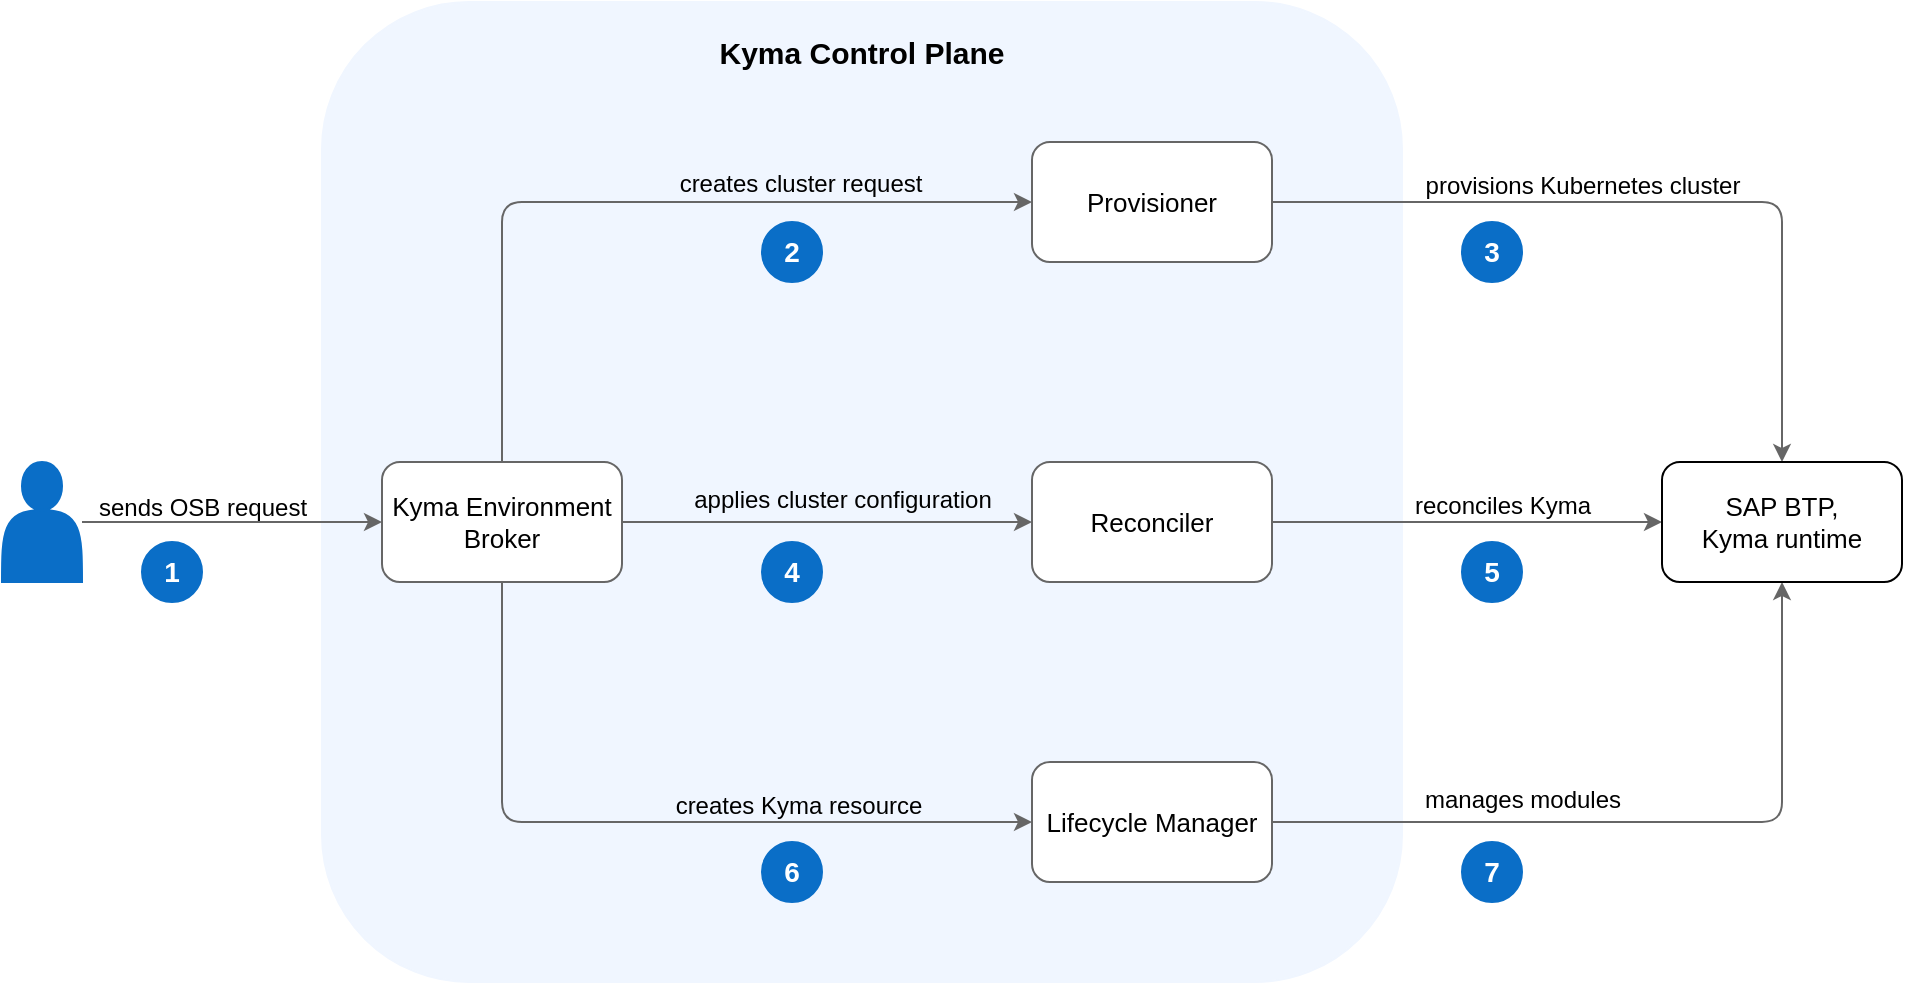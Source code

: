 <mxfile version="21.6.8" type="device">
  <diagram id="ZGsqVFqlMtBjAnkGU3Om" name="Page-1">
    <mxGraphModel dx="1890" dy="802" grid="1" gridSize="10" guides="1" tooltips="1" connect="1" arrows="1" fold="1" page="1" pageScale="1" pageWidth="827" pageHeight="1169" math="0" shadow="0">
      <root>
        <mxCell id="0" />
        <mxCell id="1" parent="0" />
        <mxCell id="S4Y8JMquZLXTr6qlEGW4-5" value="" style="rounded=1;whiteSpace=wrap;html=1;align=left;fillColor=#f0f6ff;strokeColor=#f0f6ff;verticalAlign=bottom;" parent="1" vertex="1">
          <mxGeometry x="20" y="60" width="540" height="490" as="geometry" />
        </mxCell>
        <mxCell id="S4Y8JMquZLXTr6qlEGW4-6" value="&lt;font style=&quot;font-size: 15px;&quot;&gt;&lt;b&gt;Kyma Control Plane&lt;/b&gt;&lt;/font&gt;" style="text;html=1;strokeColor=none;fillColor=none;align=center;verticalAlign=middle;whiteSpace=wrap;rounded=0;fontSize=19;labelPosition=center;verticalLabelPosition=middle;" parent="1" vertex="1">
          <mxGeometry x="200" y="70" width="180" height="30" as="geometry" />
        </mxCell>
        <mxCell id="-fF3yJ7clYEyhTMX5PpK-15" style="edgeStyle=orthogonalEdgeStyle;rounded=1;orthogonalLoop=1;jettySize=auto;html=1;entryX=0;entryY=0.5;entryDx=0;entryDy=0;strokeColor=#666666;" parent="1" source="-fF3yJ7clYEyhTMX5PpK-2" target="-fF3yJ7clYEyhTMX5PpK-4" edge="1">
          <mxGeometry relative="1" as="geometry">
            <Array as="points">
              <mxPoint x="110" y="160" />
            </Array>
          </mxGeometry>
        </mxCell>
        <mxCell id="-fF3yJ7clYEyhTMX5PpK-19" value="&lt;font style=&quot;font-size: 12px; background-color: rgb(240, 246, 255);&quot;&gt;creates cluster request&lt;/font&gt;" style="edgeLabel;html=1;align=center;verticalAlign=bottom;resizable=0;points=[];" parent="-fF3yJ7clYEyhTMX5PpK-15" vertex="1" connectable="0">
          <mxGeometry x="0.413" y="1" relative="1" as="geometry">
            <mxPoint as="offset" />
          </mxGeometry>
        </mxCell>
        <mxCell id="-fF3yJ7clYEyhTMX5PpK-16" style="edgeStyle=orthogonalEdgeStyle;rounded=1;orthogonalLoop=1;jettySize=auto;html=1;entryX=0;entryY=0.5;entryDx=0;entryDy=0;strokeColor=#666666;" parent="1" source="-fF3yJ7clYEyhTMX5PpK-2" target="-fF3yJ7clYEyhTMX5PpK-6" edge="1">
          <mxGeometry relative="1" as="geometry" />
        </mxCell>
        <mxCell id="-fF3yJ7clYEyhTMX5PpK-21" value="applies cluster configuration" style="edgeLabel;html=1;align=center;verticalAlign=bottom;resizable=0;points=[];labelBackgroundColor=#f0f6ff;fontSize=12;" parent="-fF3yJ7clYEyhTMX5PpK-16" vertex="1" connectable="0">
          <mxGeometry x="0.073" y="3" relative="1" as="geometry">
            <mxPoint as="offset" />
          </mxGeometry>
        </mxCell>
        <mxCell id="-fF3yJ7clYEyhTMX5PpK-17" style="edgeStyle=orthogonalEdgeStyle;rounded=1;orthogonalLoop=1;jettySize=auto;html=1;entryX=0;entryY=0.5;entryDx=0;entryDy=0;strokeColor=#666666;" parent="1" source="-fF3yJ7clYEyhTMX5PpK-2" target="-fF3yJ7clYEyhTMX5PpK-5" edge="1">
          <mxGeometry relative="1" as="geometry">
            <Array as="points">
              <mxPoint x="110" y="470" />
            </Array>
          </mxGeometry>
        </mxCell>
        <mxCell id="-fF3yJ7clYEyhTMX5PpK-23" value="&lt;font style=&quot;font-size: 12px; background-color: rgb(240, 246, 255);&quot;&gt;creates Kyma resource&lt;/font&gt;" style="edgeLabel;html=1;align=center;verticalAlign=bottom;resizable=0;points=[];" parent="-fF3yJ7clYEyhTMX5PpK-17" vertex="1" connectable="0">
          <mxGeometry x="0.392" relative="1" as="geometry">
            <mxPoint as="offset" />
          </mxGeometry>
        </mxCell>
        <mxCell id="-fF3yJ7clYEyhTMX5PpK-2" value="&lt;font style=&quot;font-size: 13px;&quot;&gt;Kyma Environment Broker&lt;/font&gt;" style="rounded=1;whiteSpace=wrap;html=1;strokeColor=#666666;" parent="1" vertex="1">
          <mxGeometry x="50" y="290" width="120" height="60" as="geometry" />
        </mxCell>
        <mxCell id="-fF3yJ7clYEyhTMX5PpK-25" style="edgeStyle=orthogonalEdgeStyle;rounded=1;orthogonalLoop=1;jettySize=auto;html=1;entryX=0.5;entryY=0;entryDx=0;entryDy=0;strokeColor=#666666;" parent="1" source="-fF3yJ7clYEyhTMX5PpK-4" target="-fF3yJ7clYEyhTMX5PpK-8" edge="1">
          <mxGeometry relative="1" as="geometry" />
        </mxCell>
        <mxCell id="-fF3yJ7clYEyhTMX5PpK-31" value="&lt;font style=&quot;font-size: 12px;&quot;&gt;provisions Kubernetes cluster&lt;/font&gt;" style="edgeLabel;html=1;align=center;verticalAlign=bottom;resizable=0;points=[];fontSize=12;" parent="-fF3yJ7clYEyhTMX5PpK-25" vertex="1" connectable="0">
          <mxGeometry x="-0.439" y="-1" relative="1" as="geometry">
            <mxPoint x="47" y="-1" as="offset" />
          </mxGeometry>
        </mxCell>
        <mxCell id="-fF3yJ7clYEyhTMX5PpK-4" value="&lt;font style=&quot;font-size: 13px;&quot;&gt;Provisioner&lt;/font&gt;" style="rounded=1;whiteSpace=wrap;html=1;strokeColor=#666666;" parent="1" vertex="1">
          <mxGeometry x="375" y="130" width="120" height="60" as="geometry" />
        </mxCell>
        <mxCell id="-fF3yJ7clYEyhTMX5PpK-27" style="edgeStyle=orthogonalEdgeStyle;rounded=1;orthogonalLoop=1;jettySize=auto;html=1;entryX=0.5;entryY=1;entryDx=0;entryDy=0;strokeColor=#666666;" parent="1" source="-fF3yJ7clYEyhTMX5PpK-5" target="-fF3yJ7clYEyhTMX5PpK-8" edge="1">
          <mxGeometry relative="1" as="geometry" />
        </mxCell>
        <mxCell id="-fF3yJ7clYEyhTMX5PpK-33" value="&lt;font style=&quot;font-size: 12px;&quot;&gt;manages modules&lt;/font&gt;" style="edgeLabel;html=1;align=center;verticalAlign=bottom;resizable=0;points=[];fontSize=12;" parent="-fF3yJ7clYEyhTMX5PpK-27" vertex="1" connectable="0">
          <mxGeometry x="-0.445" y="3" relative="1" as="geometry">
            <mxPoint x="21" as="offset" />
          </mxGeometry>
        </mxCell>
        <mxCell id="-fF3yJ7clYEyhTMX5PpK-5" value="&lt;font style=&quot;font-size: 13px;&quot;&gt;Lifecycle Manager&lt;/font&gt;" style="rounded=1;whiteSpace=wrap;html=1;strokeColor=#666666;" parent="1" vertex="1">
          <mxGeometry x="375" y="440" width="120" height="60" as="geometry" />
        </mxCell>
        <mxCell id="-fF3yJ7clYEyhTMX5PpK-26" style="edgeStyle=orthogonalEdgeStyle;rounded=1;orthogonalLoop=1;jettySize=auto;html=1;entryX=0;entryY=0.5;entryDx=0;entryDy=0;strokeColor=#666666;" parent="1" source="-fF3yJ7clYEyhTMX5PpK-6" target="-fF3yJ7clYEyhTMX5PpK-8" edge="1">
          <mxGeometry relative="1" as="geometry" />
        </mxCell>
        <mxCell id="-fF3yJ7clYEyhTMX5PpK-32" value="&lt;span style=&quot;font-size: 12px;&quot;&gt;reconciles Kyma&lt;/span&gt;" style="edgeLabel;html=1;align=center;verticalAlign=bottom;resizable=0;points=[];fontSize=12;" parent="-fF3yJ7clYEyhTMX5PpK-26" vertex="1" connectable="0">
          <mxGeometry x="0.056" y="2" relative="1" as="geometry">
            <mxPoint x="12" y="2" as="offset" />
          </mxGeometry>
        </mxCell>
        <mxCell id="-fF3yJ7clYEyhTMX5PpK-6" value="&lt;font style=&quot;font-size: 13px;&quot;&gt;Reconciler&lt;/font&gt;" style="rounded=1;whiteSpace=wrap;html=1;strokeColor=#666666;" parent="1" vertex="1">
          <mxGeometry x="375" y="290" width="120" height="60" as="geometry" />
        </mxCell>
        <mxCell id="-fF3yJ7clYEyhTMX5PpK-10" value="" style="edgeStyle=orthogonalEdgeStyle;rounded=1;orthogonalLoop=1;jettySize=auto;html=1;strokeColor=#666666;" parent="1" source="-fF3yJ7clYEyhTMX5PpK-7" target="-fF3yJ7clYEyhTMX5PpK-2" edge="1">
          <mxGeometry relative="1" as="geometry" />
        </mxCell>
        <mxCell id="-fF3yJ7clYEyhTMX5PpK-7" value="" style="shape=actor;whiteSpace=wrap;html=1;fillColor=#0a6ec7;strokeColor=#0a6ec7;" parent="1" vertex="1">
          <mxGeometry x="-140" y="290" width="40" height="60" as="geometry" />
        </mxCell>
        <mxCell id="-fF3yJ7clYEyhTMX5PpK-8" value="SAP BTP, &lt;br&gt;Kyma runtime" style="rounded=1;whiteSpace=wrap;html=1;fontSize=13;" parent="1" vertex="1">
          <mxGeometry x="690" y="290" width="120" height="60" as="geometry" />
        </mxCell>
        <mxCell id="-fF3yJ7clYEyhTMX5PpK-9" value="&lt;font color=&quot;#ffffff&quot; size=&quot;1&quot;&gt;&lt;b style=&quot;font-size: 14px;&quot;&gt;1&lt;/b&gt;&lt;/font&gt;" style="ellipse;whiteSpace=wrap;html=1;fontSize=12;fillColor=#0a6ec7;strokeColor=#0a6ec7;" parent="1" vertex="1">
          <mxGeometry x="-70" y="330" width="30" height="30" as="geometry" />
        </mxCell>
        <mxCell id="-fF3yJ7clYEyhTMX5PpK-18" value="sends OSB request" style="text;html=1;align=center;verticalAlign=middle;resizable=0;points=[];autosize=1;strokeColor=none;fillColor=none;" parent="1" vertex="1">
          <mxGeometry x="-105" y="298" width="130" height="30" as="geometry" />
        </mxCell>
        <mxCell id="-fF3yJ7clYEyhTMX5PpK-20" value="&lt;font color=&quot;#ffffff&quot; size=&quot;1&quot;&gt;&lt;b style=&quot;font-size: 14px;&quot;&gt;2&lt;/b&gt;&lt;/font&gt;" style="ellipse;whiteSpace=wrap;html=1;fontSize=12;fillColor=#0a6ec7;strokeColor=#0a6ec7;" parent="1" vertex="1">
          <mxGeometry x="240" y="170" width="30" height="30" as="geometry" />
        </mxCell>
        <mxCell id="-fF3yJ7clYEyhTMX5PpK-22" value="&lt;font color=&quot;#ffffff&quot; size=&quot;1&quot;&gt;&lt;b style=&quot;font-size: 14px;&quot;&gt;4&lt;/b&gt;&lt;/font&gt;" style="ellipse;whiteSpace=wrap;html=1;fontSize=12;fillColor=#0a6ec7;strokeColor=#0a6ec7;" parent="1" vertex="1">
          <mxGeometry x="240" y="330" width="30" height="30" as="geometry" />
        </mxCell>
        <mxCell id="-fF3yJ7clYEyhTMX5PpK-24" value="&lt;font color=&quot;#ffffff&quot; size=&quot;1&quot;&gt;&lt;b style=&quot;font-size: 14px;&quot;&gt;6&lt;/b&gt;&lt;/font&gt;" style="ellipse;whiteSpace=wrap;html=1;fontSize=12;fillColor=#0a6ec7;strokeColor=#0a6ec7;" parent="1" vertex="1">
          <mxGeometry x="240" y="480" width="30" height="30" as="geometry" />
        </mxCell>
        <mxCell id="-fF3yJ7clYEyhTMX5PpK-28" value="&lt;font color=&quot;#ffffff&quot; size=&quot;1&quot;&gt;&lt;b style=&quot;font-size: 14px;&quot;&gt;3&lt;/b&gt;&lt;/font&gt;" style="ellipse;whiteSpace=wrap;html=1;fontSize=12;fillColor=#0a6ec7;strokeColor=#0a6ec7;" parent="1" vertex="1">
          <mxGeometry x="590" y="170" width="30" height="30" as="geometry" />
        </mxCell>
        <mxCell id="-fF3yJ7clYEyhTMX5PpK-29" value="&lt;font color=&quot;#ffffff&quot; size=&quot;1&quot;&gt;&lt;b style=&quot;font-size: 14px;&quot;&gt;5&lt;/b&gt;&lt;/font&gt;" style="ellipse;whiteSpace=wrap;html=1;fontSize=12;fillColor=#0a6ec7;strokeColor=#0a6ec7;" parent="1" vertex="1">
          <mxGeometry x="590" y="330" width="30" height="30" as="geometry" />
        </mxCell>
        <mxCell id="-fF3yJ7clYEyhTMX5PpK-30" value="&lt;font color=&quot;#ffffff&quot; size=&quot;1&quot;&gt;&lt;b style=&quot;font-size: 14px;&quot;&gt;7&lt;/b&gt;&lt;/font&gt;" style="ellipse;whiteSpace=wrap;html=1;fontSize=12;fillColor=#0a6ec7;strokeColor=#0a6ec7;" parent="1" vertex="1">
          <mxGeometry x="590" y="480" width="30" height="30" as="geometry" />
        </mxCell>
      </root>
    </mxGraphModel>
  </diagram>
</mxfile>
